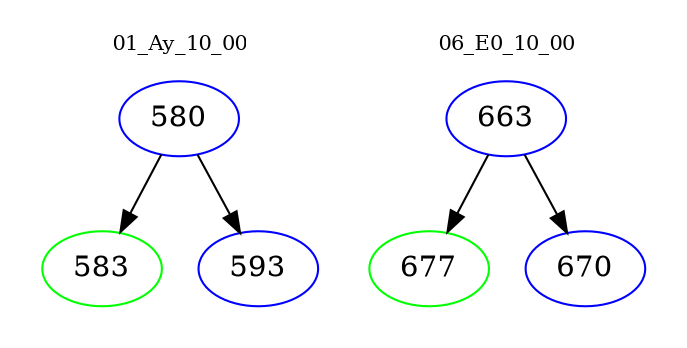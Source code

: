 digraph{
subgraph cluster_0 {
color = white
label = "01_Ay_10_00";
fontsize=10;
T0_580 [label="580", color="blue"]
T0_580 -> T0_583 [color="black"]
T0_583 [label="583", color="green"]
T0_580 -> T0_593 [color="black"]
T0_593 [label="593", color="blue"]
}
subgraph cluster_1 {
color = white
label = "06_E0_10_00";
fontsize=10;
T1_663 [label="663", color="blue"]
T1_663 -> T1_677 [color="black"]
T1_677 [label="677", color="green"]
T1_663 -> T1_670 [color="black"]
T1_670 [label="670", color="blue"]
}
}

